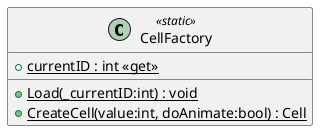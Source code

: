 @startuml
class CellFactory <<static>> {
    + {static} currentID : int <<get>>
    + {static} Load(_currentID:int) : void
    + {static} CreateCell(value:int, doAnimate:bool) : Cell
}
@enduml
